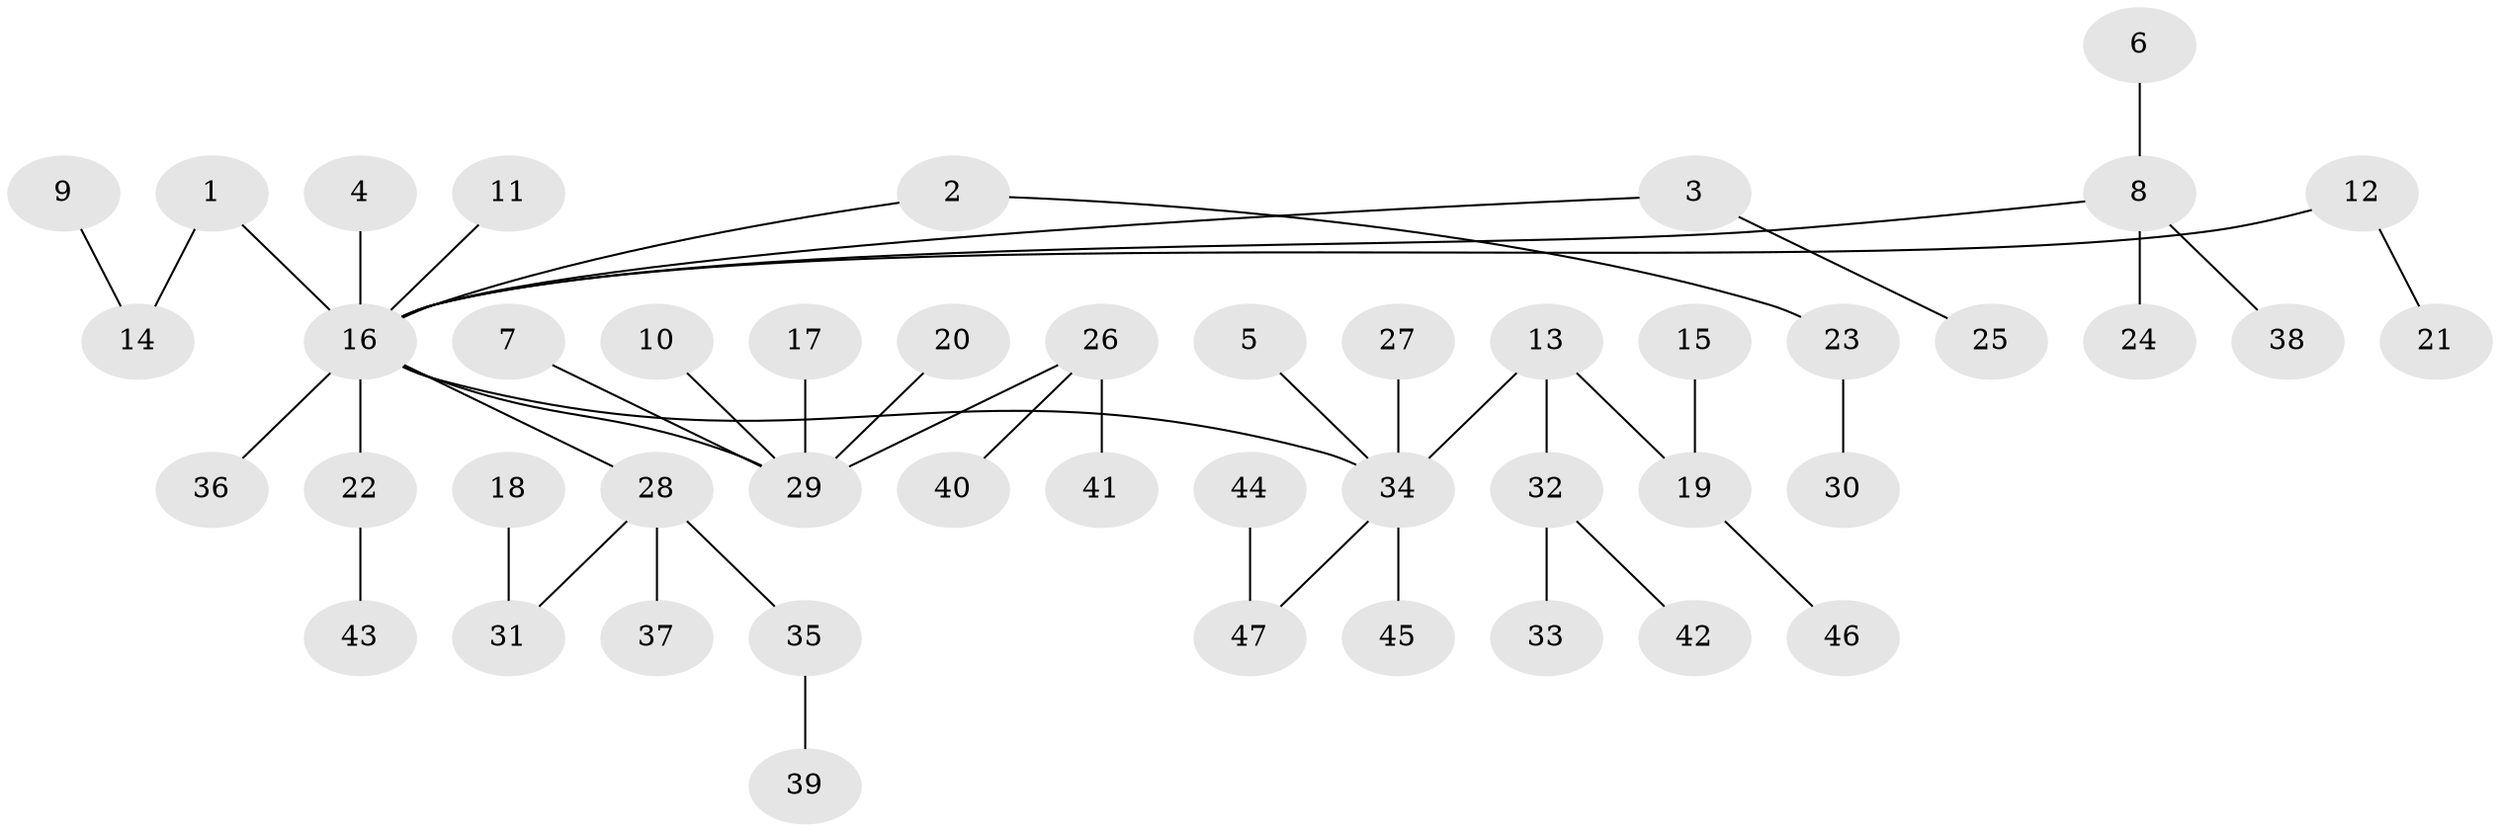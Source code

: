 // original degree distribution, {9: 0.010638297872340425, 6: 0.02127659574468085, 2: 0.2872340425531915, 3: 0.13829787234042554, 7: 0.010638297872340425, 5: 0.031914893617021274, 4: 0.010638297872340425, 1: 0.48936170212765956}
// Generated by graph-tools (version 1.1) at 2025/50/03/09/25 03:50:26]
// undirected, 47 vertices, 46 edges
graph export_dot {
graph [start="1"]
  node [color=gray90,style=filled];
  1;
  2;
  3;
  4;
  5;
  6;
  7;
  8;
  9;
  10;
  11;
  12;
  13;
  14;
  15;
  16;
  17;
  18;
  19;
  20;
  21;
  22;
  23;
  24;
  25;
  26;
  27;
  28;
  29;
  30;
  31;
  32;
  33;
  34;
  35;
  36;
  37;
  38;
  39;
  40;
  41;
  42;
  43;
  44;
  45;
  46;
  47;
  1 -- 14 [weight=1.0];
  1 -- 16 [weight=1.0];
  2 -- 16 [weight=1.0];
  2 -- 23 [weight=1.0];
  3 -- 16 [weight=1.0];
  3 -- 25 [weight=1.0];
  4 -- 16 [weight=1.0];
  5 -- 34 [weight=1.0];
  6 -- 8 [weight=1.0];
  7 -- 29 [weight=1.0];
  8 -- 16 [weight=1.0];
  8 -- 24 [weight=1.0];
  8 -- 38 [weight=1.0];
  9 -- 14 [weight=1.0];
  10 -- 29 [weight=1.0];
  11 -- 16 [weight=1.0];
  12 -- 16 [weight=1.0];
  12 -- 21 [weight=1.0];
  13 -- 19 [weight=1.0];
  13 -- 32 [weight=1.0];
  13 -- 34 [weight=1.0];
  15 -- 19 [weight=1.0];
  16 -- 22 [weight=1.0];
  16 -- 28 [weight=1.0];
  16 -- 29 [weight=1.0];
  16 -- 34 [weight=1.0];
  16 -- 36 [weight=1.0];
  17 -- 29 [weight=1.0];
  18 -- 31 [weight=1.0];
  19 -- 46 [weight=1.0];
  20 -- 29 [weight=1.0];
  22 -- 43 [weight=1.0];
  23 -- 30 [weight=1.0];
  26 -- 29 [weight=1.0];
  26 -- 40 [weight=1.0];
  26 -- 41 [weight=1.0];
  27 -- 34 [weight=1.0];
  28 -- 31 [weight=1.0];
  28 -- 35 [weight=1.0];
  28 -- 37 [weight=1.0];
  32 -- 33 [weight=1.0];
  32 -- 42 [weight=1.0];
  34 -- 45 [weight=1.0];
  34 -- 47 [weight=1.0];
  35 -- 39 [weight=1.0];
  44 -- 47 [weight=1.0];
}
